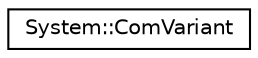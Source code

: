 digraph G
{
  edge [fontname="Helvetica",fontsize="10",labelfontname="Helvetica",labelfontsize="10"];
  node [fontname="Helvetica",fontsize="10",shape=record];
  rankdir="LR";
  Node1 [label="System::ComVariant",height=0.2,width=0.4,color="black", fillcolor="white", style="filled",URL="$class_system_1_1_com_variant.html"];
}
